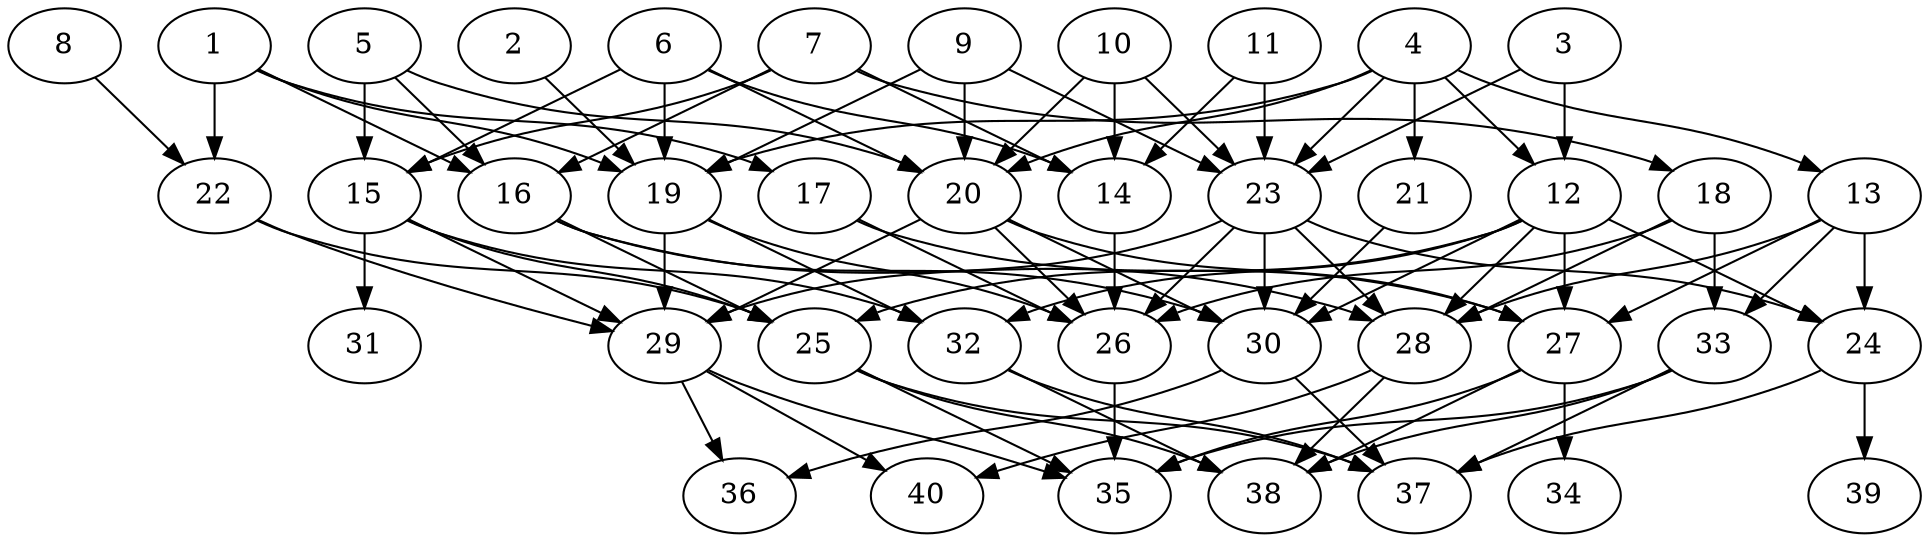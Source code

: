 // DAG automatically generated by daggen at Thu Oct  3 14:06:50 2019
// ./daggen --dot -n 40 --ccr 0.4 --fat 0.7 --regular 0.7 --density 0.5 --mindata 5242880 --maxdata 52428800 
digraph G {
  1 [size="16609280", alpha="0.01", expect_size="6643712"] 
  1 -> 16 [size ="6643712"]
  1 -> 17 [size ="6643712"]
  1 -> 19 [size ="6643712"]
  1 -> 22 [size ="6643712"]
  2 [size="78730240", alpha="0.13", expect_size="31492096"] 
  2 -> 19 [size ="31492096"]
  3 [size="96545280", alpha="0.07", expect_size="38618112"] 
  3 -> 12 [size ="38618112"]
  3 -> 23 [size ="38618112"]
  4 [size="130961920", alpha="0.19", expect_size="52384768"] 
  4 -> 12 [size ="52384768"]
  4 -> 13 [size ="52384768"]
  4 -> 19 [size ="52384768"]
  4 -> 20 [size ="52384768"]
  4 -> 21 [size ="52384768"]
  4 -> 23 [size ="52384768"]
  5 [size="19760640", alpha="0.19", expect_size="7904256"] 
  5 -> 15 [size ="7904256"]
  5 -> 16 [size ="7904256"]
  5 -> 20 [size ="7904256"]
  6 [size="13360640", alpha="0.02", expect_size="5344256"] 
  6 -> 14 [size ="5344256"]
  6 -> 15 [size ="5344256"]
  6 -> 19 [size ="5344256"]
  6 -> 20 [size ="5344256"]
  7 [size="68026880", alpha="0.08", expect_size="27210752"] 
  7 -> 14 [size ="27210752"]
  7 -> 15 [size ="27210752"]
  7 -> 16 [size ="27210752"]
  7 -> 18 [size ="27210752"]
  8 [size="87214080", alpha="0.03", expect_size="34885632"] 
  8 -> 22 [size ="34885632"]
  9 [size="45314560", alpha="0.14", expect_size="18125824"] 
  9 -> 19 [size ="18125824"]
  9 -> 20 [size ="18125824"]
  9 -> 23 [size ="18125824"]
  10 [size="76887040", alpha="0.16", expect_size="30754816"] 
  10 -> 14 [size ="30754816"]
  10 -> 20 [size ="30754816"]
  10 -> 23 [size ="30754816"]
  11 [size="97105920", alpha="0.14", expect_size="38842368"] 
  11 -> 14 [size ="38842368"]
  11 -> 23 [size ="38842368"]
  12 [size="104847360", alpha="0.14", expect_size="41938944"] 
  12 -> 24 [size ="41938944"]
  12 -> 25 [size ="41938944"]
  12 -> 27 [size ="41938944"]
  12 -> 28 [size ="41938944"]
  12 -> 30 [size ="41938944"]
  12 -> 32 [size ="41938944"]
  13 [size="62208000", alpha="0.14", expect_size="24883200"] 
  13 -> 24 [size ="24883200"]
  13 -> 27 [size ="24883200"]
  13 -> 28 [size ="24883200"]
  13 -> 33 [size ="24883200"]
  14 [size="103695360", alpha="0.06", expect_size="41478144"] 
  14 -> 26 [size ="41478144"]
  15 [size="98524160", alpha="0.01", expect_size="39409664"] 
  15 -> 25 [size ="39409664"]
  15 -> 29 [size ="39409664"]
  15 -> 31 [size ="39409664"]
  15 -> 32 [size ="39409664"]
  16 [size="92528640", alpha="0.18", expect_size="37011456"] 
  16 -> 25 [size ="37011456"]
  16 -> 28 [size ="37011456"]
  16 -> 30 [size ="37011456"]
  17 [size="106821120", alpha="0.12", expect_size="42728448"] 
  17 -> 26 [size ="42728448"]
  17 -> 27 [size ="42728448"]
  18 [size="38341120", alpha="0.14", expect_size="15336448"] 
  18 -> 26 [size ="15336448"]
  18 -> 28 [size ="15336448"]
  18 -> 33 [size ="15336448"]
  19 [size="53839360", alpha="0.02", expect_size="21535744"] 
  19 -> 26 [size ="21535744"]
  19 -> 29 [size ="21535744"]
  19 -> 32 [size ="21535744"]
  20 [size="17617920", alpha="0.19", expect_size="7047168"] 
  20 -> 26 [size ="7047168"]
  20 -> 27 [size ="7047168"]
  20 -> 29 [size ="7047168"]
  20 -> 30 [size ="7047168"]
  21 [size="113963520", alpha="0.16", expect_size="45585408"] 
  21 -> 30 [size ="45585408"]
  22 [size="79203840", alpha="0.05", expect_size="31681536"] 
  22 -> 25 [size ="31681536"]
  22 -> 29 [size ="31681536"]
  23 [size="42465280", alpha="0.08", expect_size="16986112"] 
  23 -> 24 [size ="16986112"]
  23 -> 26 [size ="16986112"]
  23 -> 28 [size ="16986112"]
  23 -> 29 [size ="16986112"]
  23 -> 30 [size ="16986112"]
  24 [size="125457920", alpha="0.11", expect_size="50183168"] 
  24 -> 37 [size ="50183168"]
  24 -> 39 [size ="50183168"]
  25 [size="44311040", alpha="0.15", expect_size="17724416"] 
  25 -> 35 [size ="17724416"]
  25 -> 37 [size ="17724416"]
  25 -> 38 [size ="17724416"]
  26 [size="49638400", alpha="0.19", expect_size="19855360"] 
  26 -> 35 [size ="19855360"]
  27 [size="35694080", alpha="0.12", expect_size="14277632"] 
  27 -> 34 [size ="14277632"]
  27 -> 35 [size ="14277632"]
  27 -> 38 [size ="14277632"]
  28 [size="104117760", alpha="0.18", expect_size="41647104"] 
  28 -> 38 [size ="41647104"]
  28 -> 40 [size ="41647104"]
  29 [size="66024960", alpha="0.10", expect_size="26409984"] 
  29 -> 35 [size ="26409984"]
  29 -> 36 [size ="26409984"]
  29 -> 40 [size ="26409984"]
  30 [size="76106240", alpha="0.12", expect_size="30442496"] 
  30 -> 36 [size ="30442496"]
  30 -> 37 [size ="30442496"]
  31 [size="68771840", alpha="0.08", expect_size="27508736"] 
  32 [size="47526400", alpha="0.00", expect_size="19010560"] 
  32 -> 37 [size ="19010560"]
  32 -> 38 [size ="19010560"]
  33 [size="77995520", alpha="0.01", expect_size="31198208"] 
  33 -> 35 [size ="31198208"]
  33 -> 37 [size ="31198208"]
  33 -> 38 [size ="31198208"]
  34 [size="125649920", alpha="0.17", expect_size="50259968"] 
  35 [size="72422400", alpha="0.07", expect_size="28968960"] 
  36 [size="42928640", alpha="0.10", expect_size="17171456"] 
  37 [size="37427200", alpha="0.10", expect_size="14970880"] 
  38 [size="110837760", alpha="0.14", expect_size="44335104"] 
  39 [size="101337600", alpha="0.04", expect_size="40535040"] 
  40 [size="41139200", alpha="0.16", expect_size="16455680"] 
}
